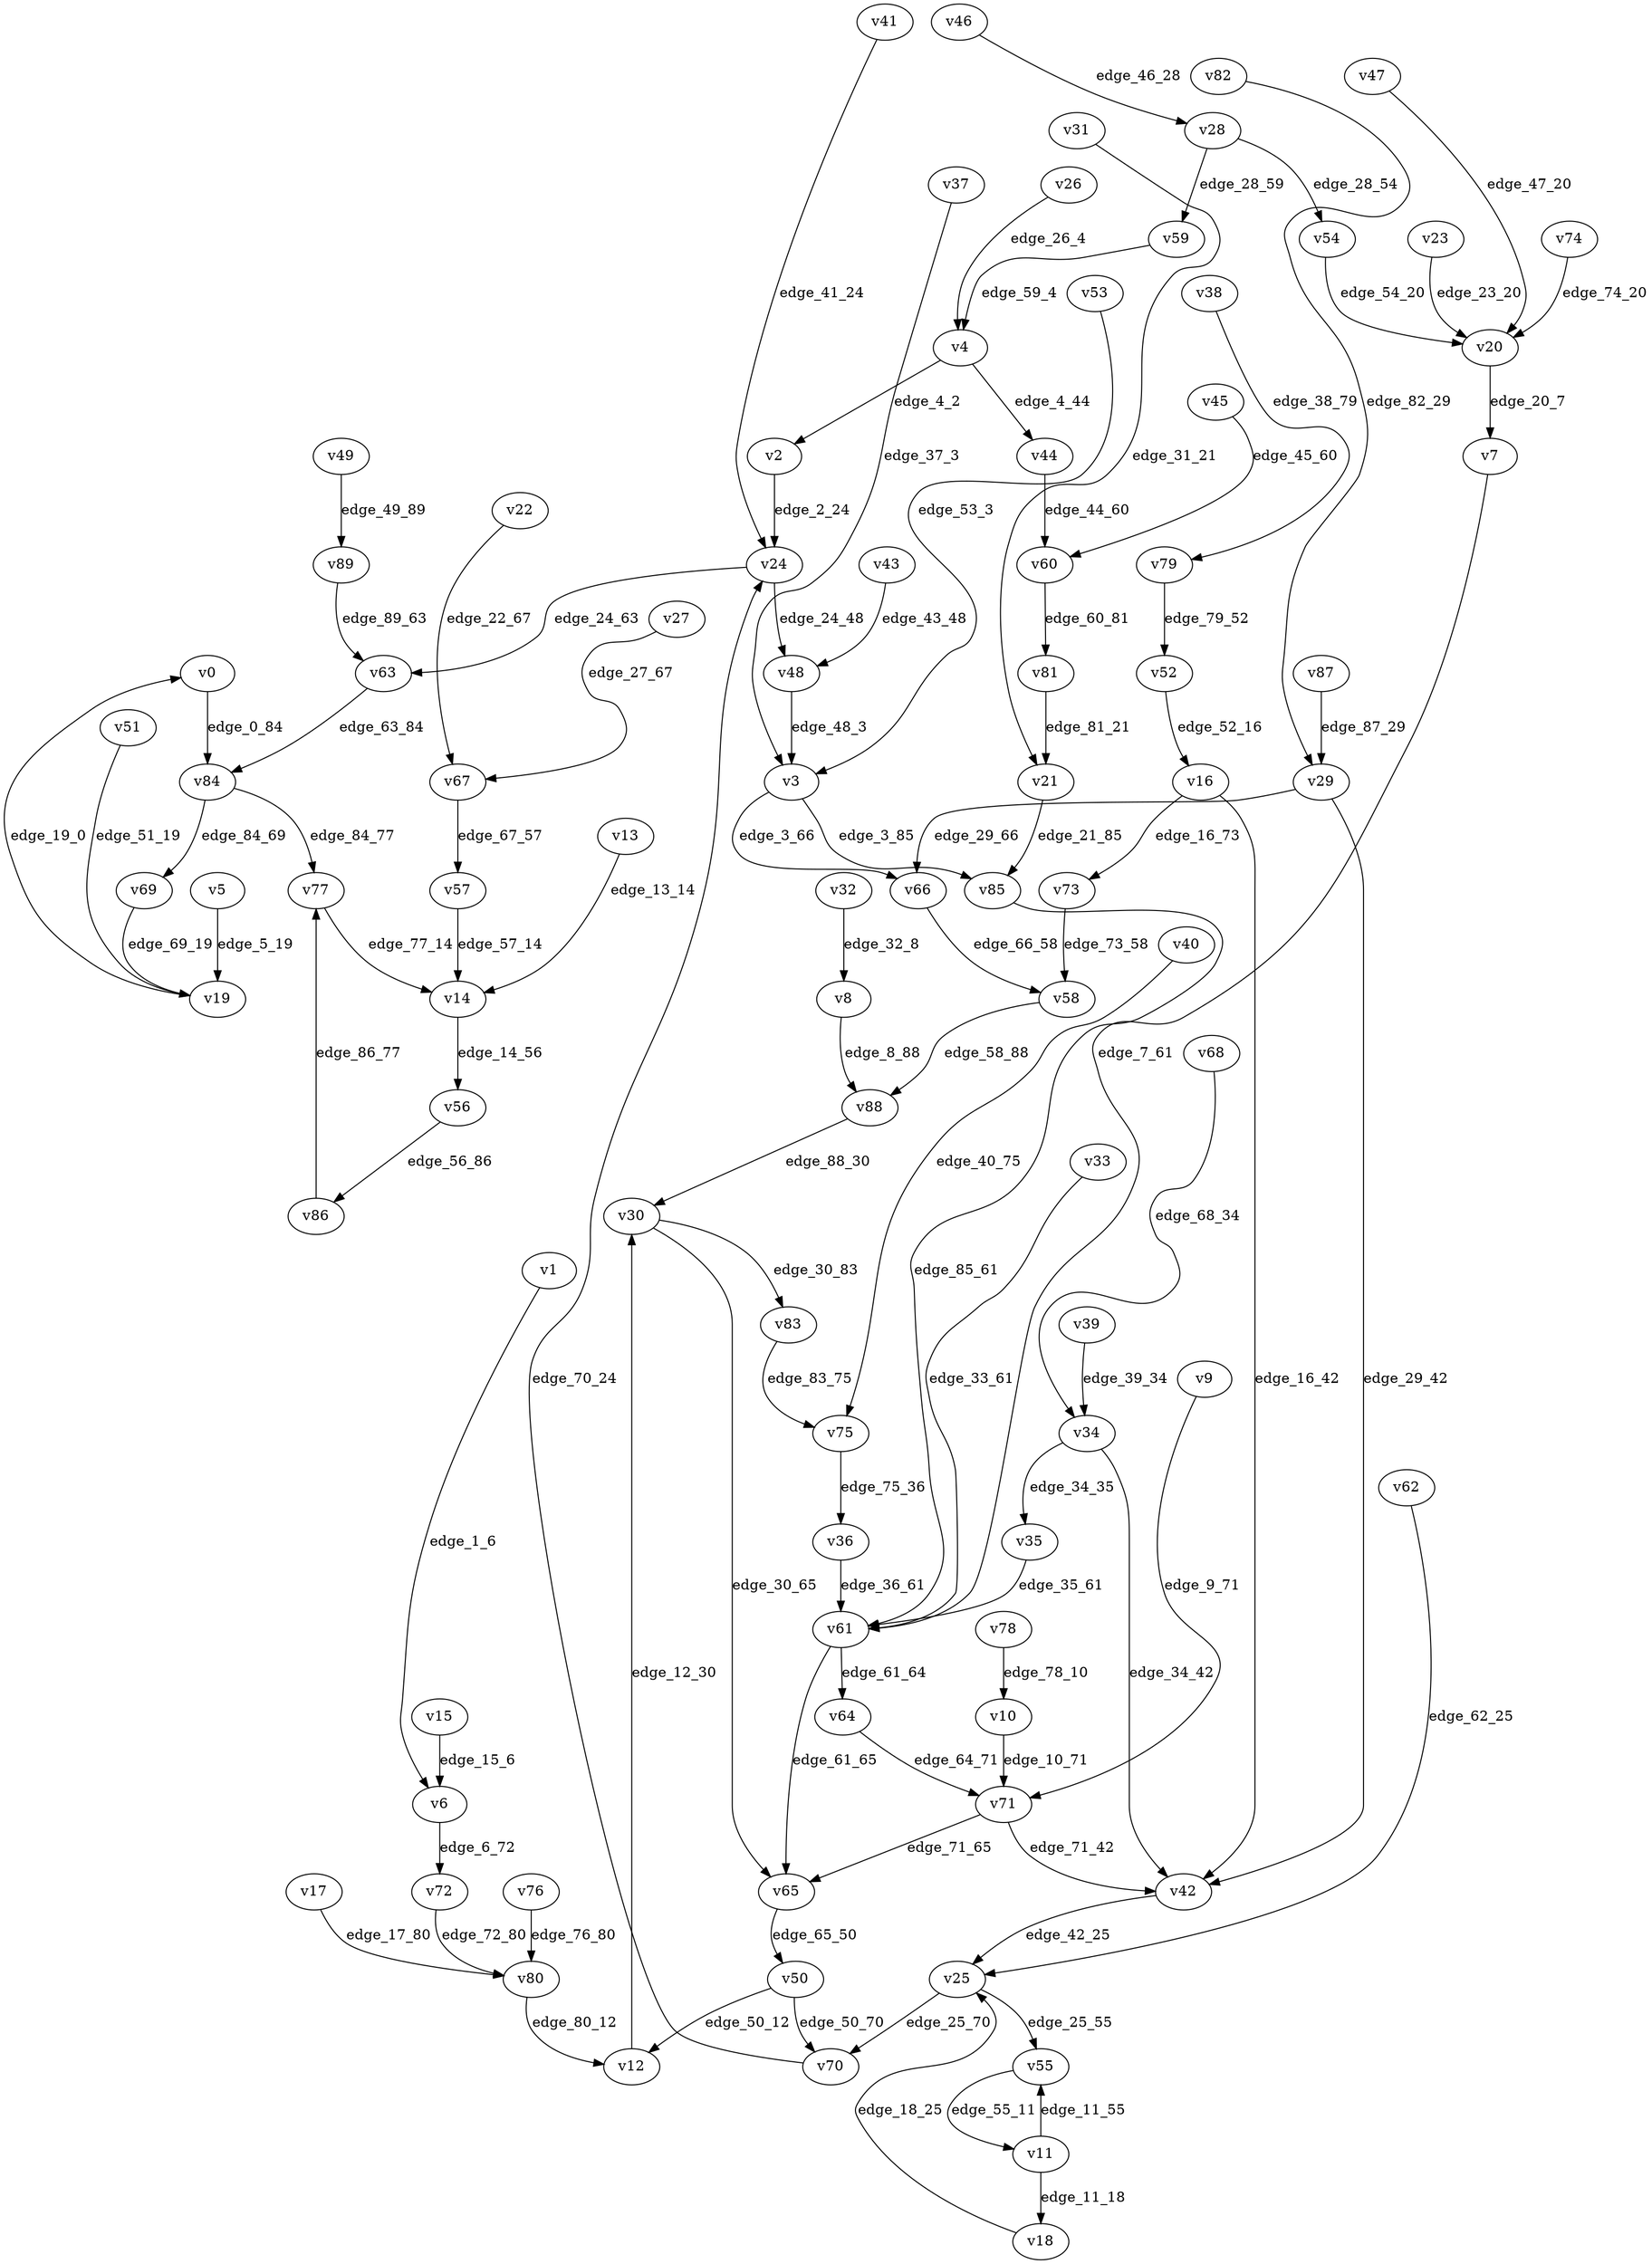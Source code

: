 digraph G {
    // Stochastic discounted game

    v0 [name="v0", player=0];
    v1 [name="v1", player=0];
    v2 [name="v2", player=0];
    v3 [name="v3", player=-1];
    v4 [name="v4", player=-1];
    v5 [name="v5", player=0];
    v6 [name="v6", player=-1];
    v7 [name="v7", player=0];
    v8 [name="v8", player=-1];
    v9 [name="v9", player=0];
    v10 [name="v10", player=1];
    v11 [name="v11", player=-1];
    v12 [name="v12", player=0];
    v13 [name="v13", player=1];
    v14 [name="v14", player=-1];
    v15 [name="v15", player=0];
    v16 [name="v16", player=-1];
    v17 [name="v17", player=1];
    v18 [name="v18", player=0];
    v19 [name="v19", player=-1];
    v20 [name="v20", player=-1];
    v21 [name="v21", player=-1];
    v22 [name="v22", player=0];
    v23 [name="v23", player=1];
    v24 [name="v24", player=-1];
    v25 [name="v25", player=-1];
    v26 [name="v26", player=0];
    v27 [name="v27", player=0];
    v28 [name="v28", player=-1];
    v29 [name="v29", player=-1];
    v30 [name="v30", player=-1];
    v31 [name="v31", player=0];
    v32 [name="v32", player=0];
    v33 [name="v33", player=1];
    v34 [name="v34", player=-1];
    v35 [name="v35", player=0];
    v36 [name="v36", player=1];
    v37 [name="v37", player=0];
    v38 [name="v38", player=0];
    v39 [name="v39", player=0];
    v40 [name="v40", player=1];
    v41 [name="v41", player=1];
    v42 [name="v42", player=0];
    v43 [name="v43", player=-1];
    v44 [name="v44", player=1];
    v45 [name="v45", player=0];
    v46 [name="v46", player=1];
    v47 [name="v47", player=0];
    v48 [name="v48", player=1];
    v49 [name="v49", player=0];
    v50 [name="v50", player=-1];
    v51 [name="v51", player=1];
    v52 [name="v52", player=0];
    v53 [name="v53", player=0];
    v54 [name="v54", player=0];
    v55 [name="v55", player=1];
    v56 [name="v56", player=0];
    v57 [name="v57", player=1];
    v58 [name="v58", player=-1];
    v59 [name="v59", player=0];
    v60 [name="v60", player=-1];
    v61 [name="v61", player=-1];
    v62 [name="v62", player=1];
    v63 [name="v63", player=1];
    v64 [name="v64", player=1];
    v65 [name="v65", player=1];
    v66 [name="v66", player=1];
    v67 [name="v67", player=-1];
    v68 [name="v68", player=1];
    v69 [name="v69", player=0];
    v70 [name="v70", player=1];
    v71 [name="v71", player=-1];
    v72 [name="v72", player=0];
    v73 [name="v73", player=1];
    v74 [name="v74", player=1];
    v75 [name="v75", player=-1];
    v76 [name="v76", player=1];
    v77 [name="v77", player=1];
    v78 [name="v78", player=-1];
    v79 [name="v79", player=-1];
    v80 [name="v80", player=-1];
    v81 [name="v81", player=1];
    v82 [name="v82", player=1];
    v83 [name="v83", player=1];
    v84 [name="v84", player=-1];
    v85 [name="v85", player=1];
    v86 [name="v86", player=-1];
    v87 [name="v87", player=1];
    v88 [name="v88", player=0];
    v89 [name="v89", player=-1];

    v0 -> v84 [label="edge_0_84", weight=3.157530, discount=0.738530];
    v1 -> v6 [label="edge_1_6", weight=-9.121199, discount=0.259052];
    v2 -> v24 [label="edge_2_24", weight=8.791518, discount=0.870184];
    v3 -> v85 [label="edge_3_85", probability=0.316939];
    v3 -> v66 [label="edge_3_66", probability=0.683061];
    v4 -> v44 [label="edge_4_44", probability=0.424287];
    v4 -> v2 [label="edge_4_2", probability=0.575713];
    v5 -> v19 [label="edge_5_19", weight=7.558573, discount=0.410949];
    v6 -> v72 [label="edge_6_72", probability=1.000000];
    v7 -> v61 [label="edge_7_61", weight=-5.041513, discount=0.235080];
    v8 -> v88 [label="edge_8_88", probability=1.000000];
    v9 -> v71 [label="edge_9_71", weight=-4.669918, discount=0.132462];
    v10 -> v71 [label="edge_10_71", weight=4.820191, discount=0.553651];
    v11 -> v55 [label="edge_11_55", probability=0.355824];
    v11 -> v18 [label="edge_11_18", probability=0.644176];
    v12 -> v30 [label="edge_12_30", weight=5.251822, discount=0.707224];
    v13 -> v14 [label="edge_13_14", weight=-0.178540, discount=0.428351];
    v14 -> v56 [label="edge_14_56", probability=1.000000];
    v15 -> v6 [label="edge_15_6", weight=9.973010, discount=0.709870];
    v16 -> v73 [label="edge_16_73", probability=0.476085];
    v16 -> v42 [label="edge_16_42", probability=0.523915];
    v17 -> v80 [label="edge_17_80", weight=3.297839, discount=0.164825];
    v18 -> v25 [label="edge_18_25", weight=0.869080, discount=0.380058];
    v19 -> v0 [label="edge_19_0", probability=1.000000];
    v20 -> v7 [label="edge_20_7", probability=1.000000];
    v21 -> v85 [label="edge_21_85", probability=1.000000];
    v22 -> v67 [label="edge_22_67", weight=-1.123782, discount=0.714814];
    v23 -> v20 [label="edge_23_20", weight=2.834019, discount=0.685033];
    v24 -> v63 [label="edge_24_63", probability=0.399397];
    v24 -> v48 [label="edge_24_48", probability=0.600603];
    v25 -> v55 [label="edge_25_55", probability=0.449826];
    v25 -> v70 [label="edge_25_70", probability=0.550174];
    v26 -> v4 [label="edge_26_4", weight=-7.580070, discount=0.742950];
    v27 -> v67 [label="edge_27_67", weight=-1.608318, discount=0.172641];
    v28 -> v54 [label="edge_28_54", probability=0.614170];
    v28 -> v59 [label="edge_28_59", probability=0.385830];
    v29 -> v42 [label="edge_29_42", probability=0.610105];
    v29 -> v66 [label="edge_29_66", probability=0.389895];
    v30 -> v83 [label="edge_30_83", probability=0.311753];
    v30 -> v65 [label="edge_30_65", probability=0.688247];
    v31 -> v21 [label="edge_31_21", weight=-7.893693, discount=0.209006];
    v32 -> v8 [label="edge_32_8", weight=5.970897, discount=0.441170];
    v33 -> v61 [label="edge_33_61", weight=0.546110, discount=0.335285];
    v34 -> v42 [label="edge_34_42", probability=0.571997];
    v34 -> v35 [label="edge_34_35", probability=0.428003];
    v35 -> v61 [label="edge_35_61", weight=1.950586, discount=0.527862];
    v36 -> v61 [label="edge_36_61", weight=4.508893, discount=0.643657];
    v37 -> v3 [label="edge_37_3", weight=-1.160017, discount=0.252207];
    v38 -> v79 [label="edge_38_79", weight=-3.569610, discount=0.537801];
    v39 -> v34 [label="edge_39_34", weight=5.105647, discount=0.349879];
    v40 -> v75 [label="edge_40_75", weight=-9.922038, discount=0.530148];
    v41 -> v24 [label="edge_41_24", weight=-7.635161, discount=0.775495];
    v42 -> v25 [label="edge_42_25", weight=-7.573271, discount=0.252928];
    v43 -> v48 [label="edge_43_48", probability=1.000000];
    v44 -> v60 [label="edge_44_60", weight=9.439868, discount=0.550651];
    v45 -> v60 [label="edge_45_60", weight=-8.205243, discount=0.165230];
    v46 -> v28 [label="edge_46_28", weight=-1.340809, discount=0.411503];
    v47 -> v20 [label="edge_47_20", weight=-1.400794, discount=0.739081];
    v48 -> v3 [label="edge_48_3", weight=2.263644, discount=0.764956];
    v49 -> v89 [label="edge_49_89", weight=4.780695, discount=0.480394];
    v50 -> v12 [label="edge_50_12", probability=0.323419];
    v50 -> v70 [label="edge_50_70", probability=0.676581];
    v51 -> v19 [label="edge_51_19", weight=-9.634510, discount=0.556269];
    v52 -> v16 [label="edge_52_16", weight=-3.075393, discount=0.463305];
    v53 -> v3 [label="edge_53_3", weight=-6.248455, discount=0.363948];
    v54 -> v20 [label="edge_54_20", weight=7.734325, discount=0.723265];
    v55 -> v11 [label="edge_55_11", weight=-4.563727, discount=0.861286];
    v56 -> v86 [label="edge_56_86", weight=-3.270796, discount=0.807907];
    v57 -> v14 [label="edge_57_14", weight=9.936847, discount=0.880099];
    v58 -> v88 [label="edge_58_88", probability=1.000000];
    v59 -> v4 [label="edge_59_4", weight=-2.937750, discount=0.666756];
    v60 -> v81 [label="edge_60_81", probability=1.000000];
    v61 -> v64 [label="edge_61_64", probability=0.564768];
    v61 -> v65 [label="edge_61_65", probability=0.435232];
    v62 -> v25 [label="edge_62_25", weight=-3.766661, discount=0.835354];
    v63 -> v84 [label="edge_63_84", weight=-4.567913, discount=0.302214];
    v64 -> v71 [label="edge_64_71", weight=-9.107867, discount=0.156104];
    v65 -> v50 [label="edge_65_50", weight=-7.279507, discount=0.449232];
    v66 -> v58 [label="edge_66_58", weight=-6.741987, discount=0.481640];
    v67 -> v57 [label="edge_67_57", probability=1.000000];
    v68 -> v34 [label="edge_68_34", weight=-6.995961, discount=0.882754];
    v69 -> v19 [label="edge_69_19", weight=-7.127383, discount=0.600381];
    v70 -> v24 [label="edge_70_24", weight=-7.332953, discount=0.647393];
    v71 -> v42 [label="edge_71_42", probability=0.415518];
    v71 -> v65 [label="edge_71_65", probability=0.584482];
    v72 -> v80 [label="edge_72_80", weight=-7.924384, discount=0.297084];
    v73 -> v58 [label="edge_73_58", weight=2.079083, discount=0.692478];
    v74 -> v20 [label="edge_74_20", weight=9.190111, discount=0.130559];
    v75 -> v36 [label="edge_75_36", probability=1.000000];
    v76 -> v80 [label="edge_76_80", weight=9.908355, discount=0.252223];
    v77 -> v14 [label="edge_77_14", weight=-1.454437, discount=0.145179];
    v78 -> v10 [label="edge_78_10", probability=1.000000];
    v79 -> v52 [label="edge_79_52", probability=1.000000];
    v80 -> v12 [label="edge_80_12", probability=1.000000];
    v81 -> v21 [label="edge_81_21", weight=7.178162, discount=0.527693];
    v82 -> v29 [label="edge_82_29", weight=-5.135045, discount=0.136487];
    v83 -> v75 [label="edge_83_75", weight=-9.118986, discount=0.268299];
    v84 -> v69 [label="edge_84_69", probability=0.555216];
    v84 -> v77 [label="edge_84_77", probability=0.444784];
    v85 -> v61 [label="edge_85_61", weight=-2.248291, discount=0.612090];
    v86 -> v77 [label="edge_86_77", probability=1.000000];
    v87 -> v29 [label="edge_87_29", weight=7.449754, discount=0.792268];
    v88 -> v30 [label="edge_88_30", weight=-3.432436, discount=0.397678];
    v89 -> v63 [label="edge_89_63", probability=1.000000];
}